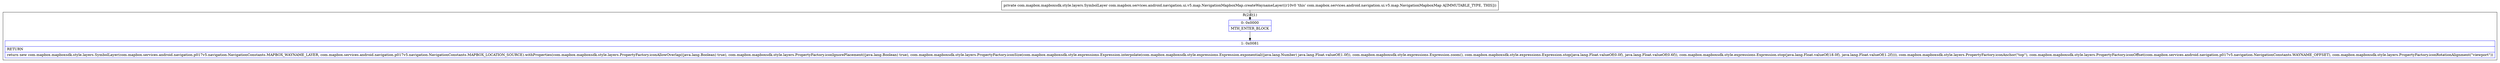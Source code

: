 digraph "CFG forcom.mapbox.services.android.navigation.ui.v5.map.NavigationMapboxMap.createWaynameLayer()Lcom\/mapbox\/mapboxsdk\/style\/layers\/SymbolLayer;" {
subgraph cluster_Region_809685257 {
label = "R(2:0|1)";
node [shape=record,color=blue];
Node_0 [shape=record,label="{0\:\ 0x0000|MTH_ENTER_BLOCK\l}"];
Node_1 [shape=record,label="{1\:\ 0x0081|RETURN\l|return new com.mapbox.mapboxsdk.style.layers.SymbolLayer(com.mapbox.services.android.navigation.p017v5.navigation.NavigationConstants.MAPBOX_WAYNAME_LAYER, com.mapbox.services.android.navigation.p017v5.navigation.NavigationConstants.MAPBOX_LOCATION_SOURCE).withProperties(com.mapbox.mapboxsdk.style.layers.PropertyFactory.iconAllowOverlap((java.lang.Boolean) true), com.mapbox.mapboxsdk.style.layers.PropertyFactory.iconIgnorePlacement((java.lang.Boolean) true), com.mapbox.mapboxsdk.style.layers.PropertyFactory.iconSize(com.mapbox.mapboxsdk.style.expressions.Expression.interpolate(com.mapbox.mapboxsdk.style.expressions.Expression.exponential((java.lang.Number) java.lang.Float.valueOf(1.0f)), com.mapbox.mapboxsdk.style.expressions.Expression.zoom(), com.mapbox.mapboxsdk.style.expressions.Expression.stop(java.lang.Float.valueOf(0.0f), java.lang.Float.valueOf(0.6f)), com.mapbox.mapboxsdk.style.expressions.Expression.stop(java.lang.Float.valueOf(18.0f), java.lang.Float.valueOf(1.2f)))), com.mapbox.mapboxsdk.style.layers.PropertyFactory.iconAnchor(\"top\"), com.mapbox.mapboxsdk.style.layers.PropertyFactory.iconOffset(com.mapbox.services.android.navigation.p017v5.navigation.NavigationConstants.WAYNAME_OFFSET), com.mapbox.mapboxsdk.style.layers.PropertyFactory.iconRotationAlignment(\"viewport\"))\l}"];
}
MethodNode[shape=record,label="{private com.mapbox.mapboxsdk.style.layers.SymbolLayer com.mapbox.services.android.navigation.ui.v5.map.NavigationMapboxMap.createWaynameLayer((r10v0 'this' com.mapbox.services.android.navigation.ui.v5.map.NavigationMapboxMap A[IMMUTABLE_TYPE, THIS])) }"];
MethodNode -> Node_0;
Node_0 -> Node_1;
}

